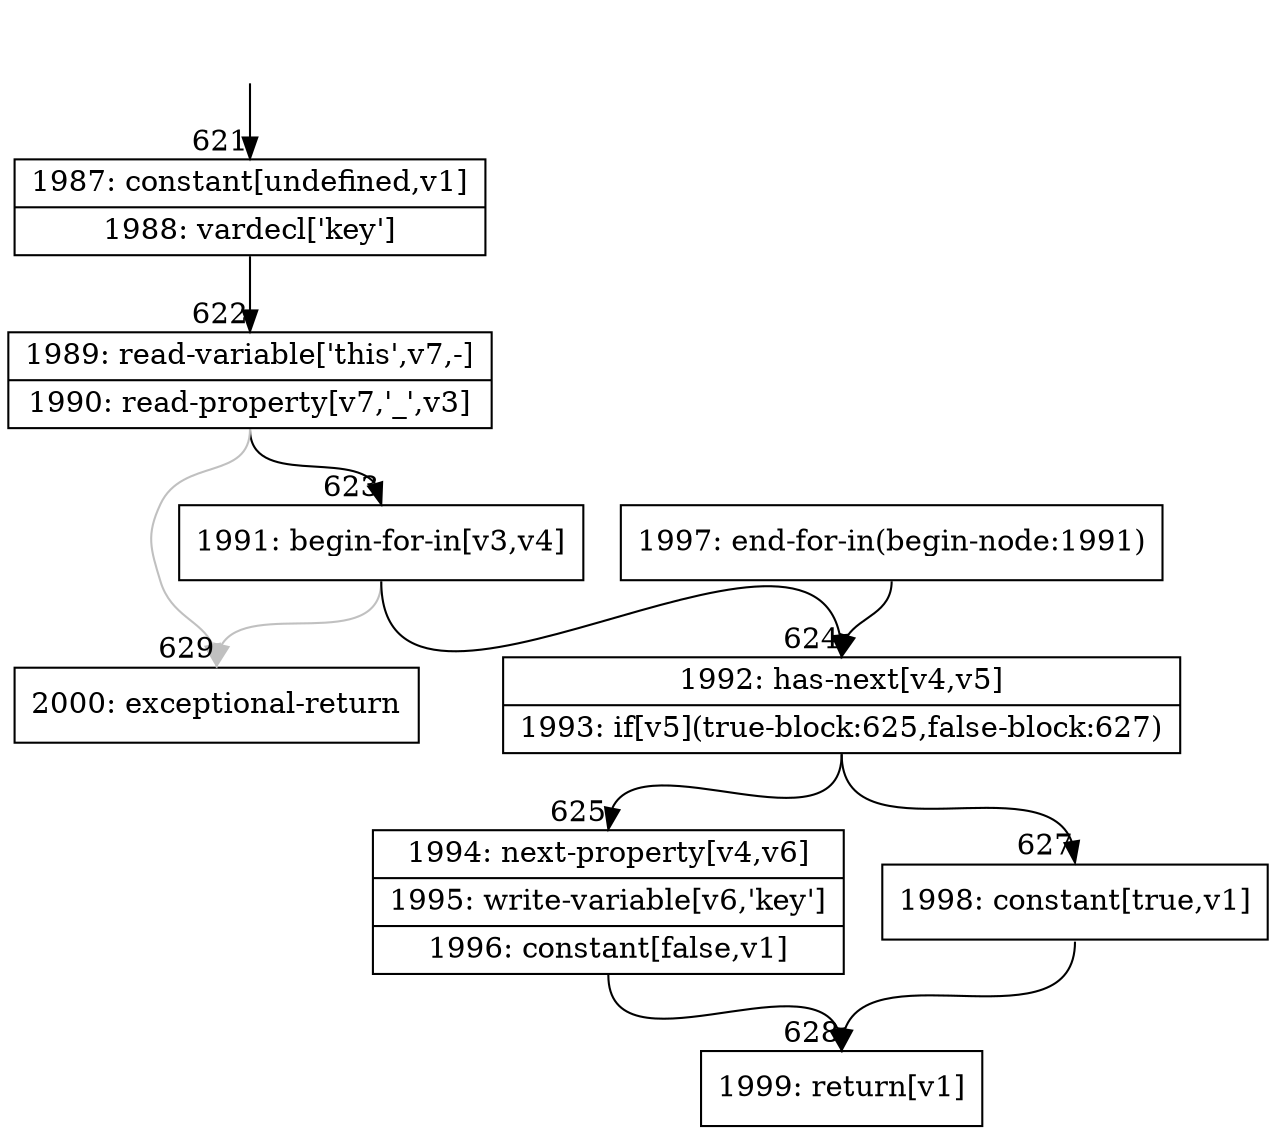 digraph {
rankdir="TD"
BB_entry55[shape=none,label=""];
BB_entry55 -> BB621 [tailport=s, headport=n, headlabel="    621"]
BB621 [shape=record label="{1987: constant[undefined,v1]|1988: vardecl['key']}" ] 
BB621 -> BB622 [tailport=s, headport=n, headlabel="      622"]
BB622 [shape=record label="{1989: read-variable['this',v7,-]|1990: read-property[v7,'_',v3]}" ] 
BB622 -> BB623 [tailport=s, headport=n, headlabel="      623"]
BB622 -> BB629 [tailport=s, headport=n, color=gray, headlabel="      629"]
BB623 [shape=record label="{1991: begin-for-in[v3,v4]}" ] 
BB623 -> BB624 [tailport=s, headport=n, headlabel="      624"]
BB623 -> BB629 [tailport=s, headport=n, color=gray]
BB624 [shape=record label="{1992: has-next[v4,v5]|1993: if[v5](true-block:625,false-block:627)}" ] 
BB624 -> BB625 [tailport=s, headport=n, headlabel="      625"]
BB624 -> BB627 [tailport=s, headport=n, headlabel="      627"]
BB625 [shape=record label="{1994: next-property[v4,v6]|1995: write-variable[v6,'key']|1996: constant[false,v1]}" ] 
BB625 -> BB628 [tailport=s, headport=n, headlabel="      628"]
BB626 [shape=record label="{1997: end-for-in(begin-node:1991)}" ] 
BB626 -> BB624 [tailport=s, headport=n]
BB627 [shape=record label="{1998: constant[true,v1]}" ] 
BB627 -> BB628 [tailport=s, headport=n]
BB628 [shape=record label="{1999: return[v1]}" ] 
BB629 [shape=record label="{2000: exceptional-return}" ] 
//#$~ 368
}
